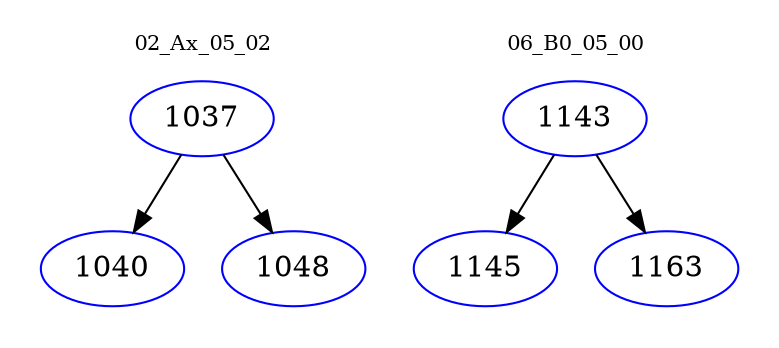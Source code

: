 digraph{
subgraph cluster_0 {
color = white
label = "02_Ax_05_02";
fontsize=10;
T0_1037 [label="1037", color="blue"]
T0_1037 -> T0_1040 [color="black"]
T0_1040 [label="1040", color="blue"]
T0_1037 -> T0_1048 [color="black"]
T0_1048 [label="1048", color="blue"]
}
subgraph cluster_1 {
color = white
label = "06_B0_05_00";
fontsize=10;
T1_1143 [label="1143", color="blue"]
T1_1143 -> T1_1145 [color="black"]
T1_1145 [label="1145", color="blue"]
T1_1143 -> T1_1163 [color="black"]
T1_1163 [label="1163", color="blue"]
}
}
